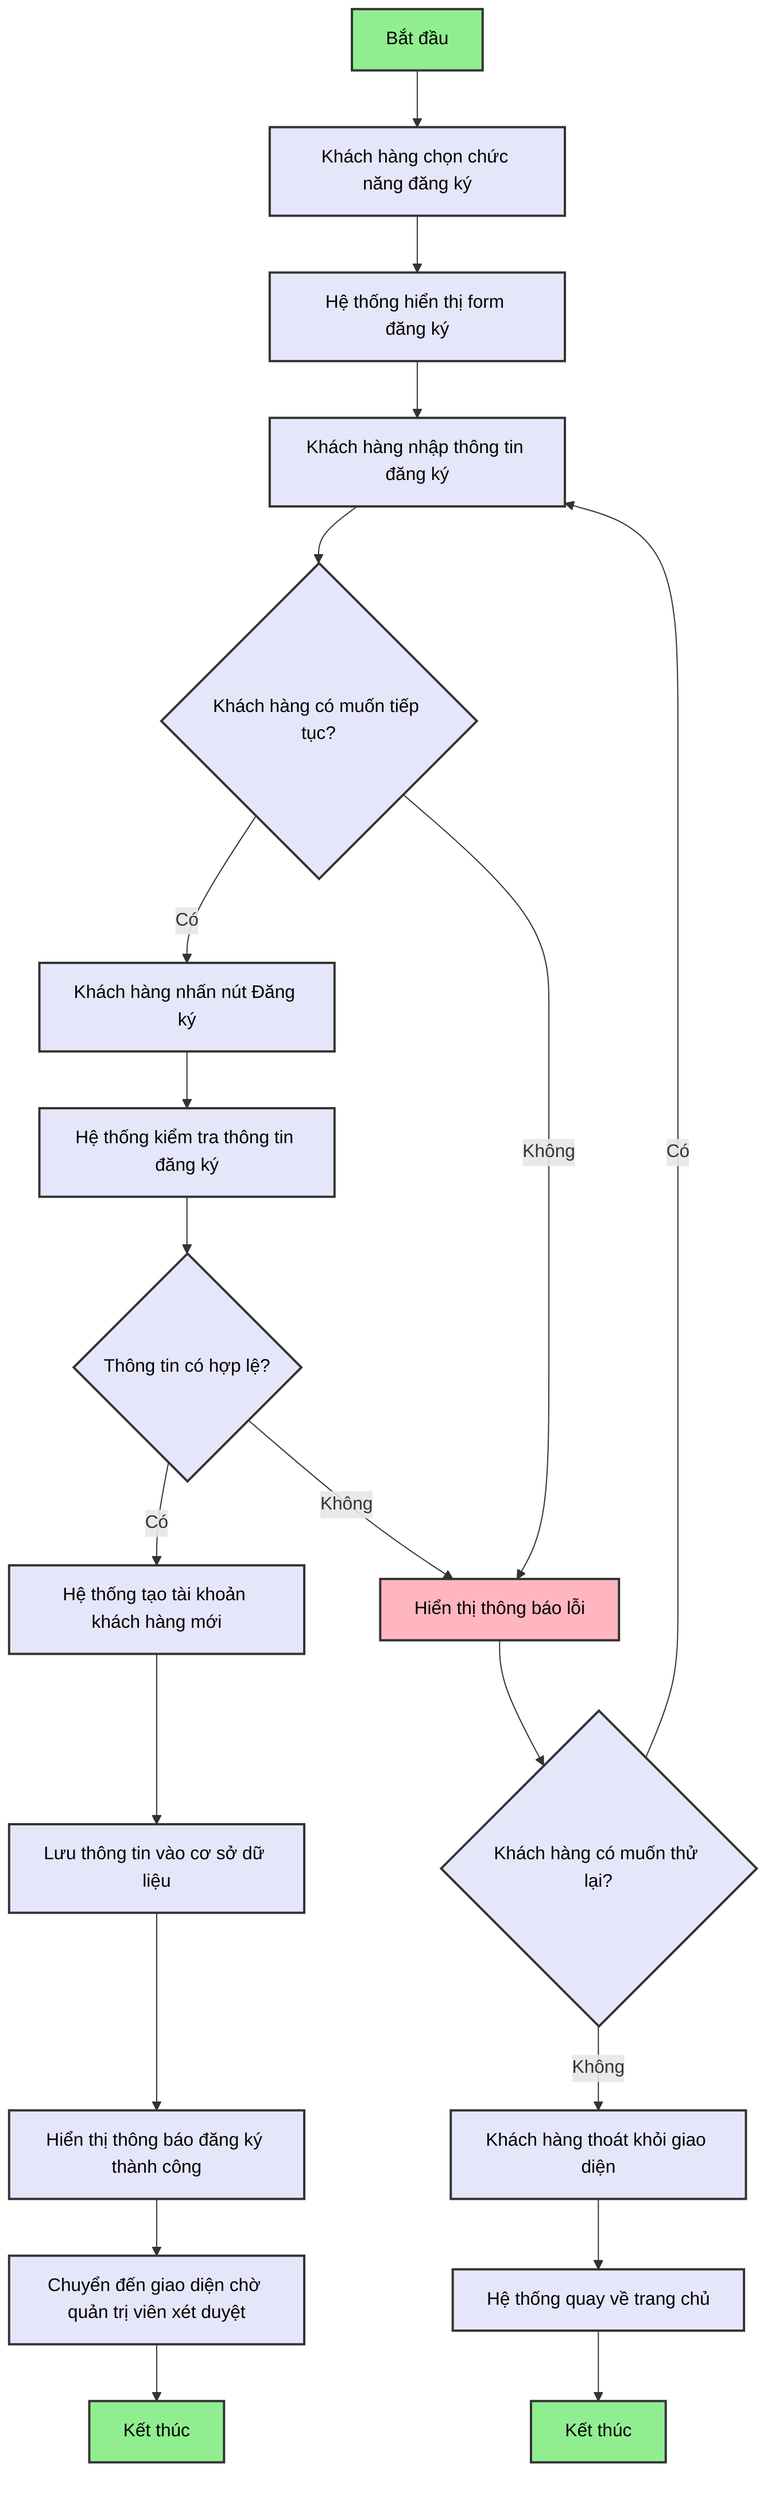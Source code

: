 %% Sơ đồ 1: Đăng ký khách hàng
flowchart TD
    A[Bắt đầu] --> B[Khách hàng chọn chức năng đăng ký]
    B --> C[Hệ thống hiển thị form đăng ký]
    C --> D[Khách hàng nhập thông tin đăng ký]
    D --> E{Khách hàng có muốn tiếp tục?}
    E -->|Có| F[Khách hàng nhấn nút Đăng ký]
    E -->|Không| G[Hiển thị thông báo lỗi]
    F --> H[Hệ thống kiểm tra thông tin đăng ký]
    H --> I{Thông tin có hợp lệ?}
    I -->|Có| J[Hệ thống tạo tài khoản khách hàng mới]
    I -->|Không| G
    J --> K[Lưu thông tin vào cơ sở dữ liệu]
    K --> L[Hiển thị thông báo đăng ký thành công]
    L --> M[Chuyển đến giao diện chờ quản trị viên xét duyệt]
    M --> N[Kết thúc]
    G --> O{Khách hàng có muốn thử lại?}
    O -->|Không| P[Khách hàng thoát khỏi giao diện]
    O -->|Có| D
    P --> Q[Hệ thống quay về trang chủ]
    Q --> R[Kết thúc]

    %% Styling to match the original diagram colors
    classDef startEnd fill:#90EE90,stroke:#333,stroke-width:2px,color:#000
    classDef process fill:#E6E6FA,stroke:#333,stroke-width:2px,color:#000
    classDef decision fill:#E6E6FA,stroke:#333,stroke-width:2px,color:#000
    classDef error fill:#FFB6C1,stroke:#333,stroke-width:2px,color:#000

    class A,N,R startEnd
    class B,C,D,F,H,J,K,L,M,P,Q process
    class E,I,O decision
    class G error
